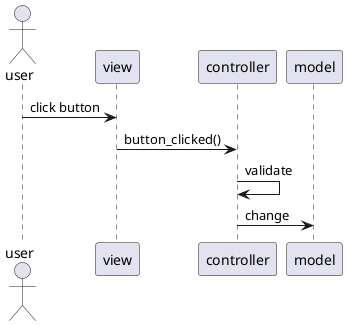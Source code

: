 @startuml

actor      user

user -> view : click button
view -> controller : button_clicked()
controller -> controller : validate
controller -> model : change

@enduml